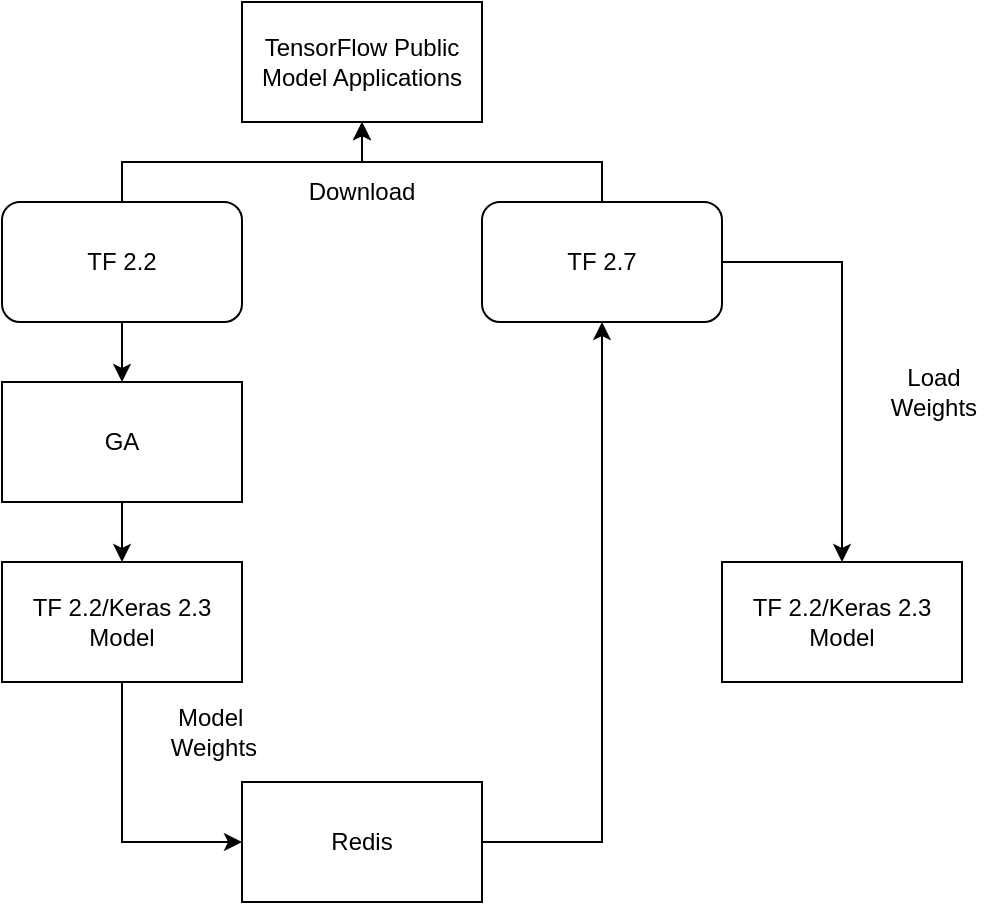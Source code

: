 <mxfile version="17.2.0" type="github">
  <diagram id="6_ktW8j1tNqKv3w79igl" name="Page-1">
    <mxGraphModel dx="690" dy="606" grid="1" gridSize="10" guides="1" tooltips="1" connect="1" arrows="1" fold="1" page="1" pageScale="1" pageWidth="827" pageHeight="1169" math="0" shadow="0">
      <root>
        <mxCell id="0" />
        <mxCell id="1" parent="0" />
        <mxCell id="9nWUdpXoiX7ommuwFst7-1" value="TensorFlow Public Model Applications" style="rounded=0;whiteSpace=wrap;html=1;" vertex="1" parent="1">
          <mxGeometry x="294" y="60" width="120" height="60" as="geometry" />
        </mxCell>
        <mxCell id="9nWUdpXoiX7ommuwFst7-5" style="edgeStyle=orthogonalEdgeStyle;rounded=0;orthogonalLoop=1;jettySize=auto;html=1;exitX=0.5;exitY=0;exitDx=0;exitDy=0;entryX=0.5;entryY=1;entryDx=0;entryDy=0;" edge="1" parent="1" source="9nWUdpXoiX7ommuwFst7-3" target="9nWUdpXoiX7ommuwFst7-1">
          <mxGeometry relative="1" as="geometry" />
        </mxCell>
        <mxCell id="9nWUdpXoiX7ommuwFst7-9" style="edgeStyle=orthogonalEdgeStyle;rounded=0;orthogonalLoop=1;jettySize=auto;html=1;entryX=0.5;entryY=0;entryDx=0;entryDy=0;" edge="1" parent="1" source="9nWUdpXoiX7ommuwFst7-3" target="9nWUdpXoiX7ommuwFst7-8">
          <mxGeometry relative="1" as="geometry" />
        </mxCell>
        <mxCell id="9nWUdpXoiX7ommuwFst7-3" value="TF 2.2" style="rounded=1;whiteSpace=wrap;html=1;" vertex="1" parent="1">
          <mxGeometry x="174" y="160" width="120" height="60" as="geometry" />
        </mxCell>
        <mxCell id="9nWUdpXoiX7ommuwFst7-6" style="edgeStyle=orthogonalEdgeStyle;rounded=0;orthogonalLoop=1;jettySize=auto;html=1;exitX=0.5;exitY=0;exitDx=0;exitDy=0;entryX=0.5;entryY=1;entryDx=0;entryDy=0;" edge="1" parent="1" source="9nWUdpXoiX7ommuwFst7-4" target="9nWUdpXoiX7ommuwFst7-1">
          <mxGeometry relative="1" as="geometry" />
        </mxCell>
        <mxCell id="9nWUdpXoiX7ommuwFst7-22" style="edgeStyle=orthogonalEdgeStyle;rounded=0;orthogonalLoop=1;jettySize=auto;html=1;" edge="1" parent="1" source="9nWUdpXoiX7ommuwFst7-4" target="9nWUdpXoiX7ommuwFst7-21">
          <mxGeometry relative="1" as="geometry">
            <Array as="points">
              <mxPoint x="594" y="190" />
            </Array>
          </mxGeometry>
        </mxCell>
        <mxCell id="9nWUdpXoiX7ommuwFst7-4" value="TF 2.7" style="rounded=1;whiteSpace=wrap;html=1;" vertex="1" parent="1">
          <mxGeometry x="414" y="160" width="120" height="60" as="geometry" />
        </mxCell>
        <mxCell id="9nWUdpXoiX7ommuwFst7-7" value="Download" style="text;html=1;strokeColor=none;fillColor=none;align=center;verticalAlign=middle;whiteSpace=wrap;rounded=0;" vertex="1" parent="1">
          <mxGeometry x="324" y="140" width="60" height="30" as="geometry" />
        </mxCell>
        <mxCell id="9nWUdpXoiX7ommuwFst7-13" value="" style="edgeStyle=orthogonalEdgeStyle;rounded=0;orthogonalLoop=1;jettySize=auto;html=1;" edge="1" parent="1" source="9nWUdpXoiX7ommuwFst7-8" target="9nWUdpXoiX7ommuwFst7-12">
          <mxGeometry relative="1" as="geometry" />
        </mxCell>
        <mxCell id="9nWUdpXoiX7ommuwFst7-8" value="GA" style="rounded=0;whiteSpace=wrap;html=1;" vertex="1" parent="1">
          <mxGeometry x="174" y="250" width="120" height="60" as="geometry" />
        </mxCell>
        <mxCell id="9nWUdpXoiX7ommuwFst7-17" style="edgeStyle=orthogonalEdgeStyle;rounded=0;orthogonalLoop=1;jettySize=auto;html=1;entryX=0;entryY=0.5;entryDx=0;entryDy=0;" edge="1" parent="1" source="9nWUdpXoiX7ommuwFst7-12" target="9nWUdpXoiX7ommuwFst7-16">
          <mxGeometry relative="1" as="geometry" />
        </mxCell>
        <mxCell id="9nWUdpXoiX7ommuwFst7-12" value="TF 2.2/Keras 2.3 Model" style="rounded=0;whiteSpace=wrap;html=1;" vertex="1" parent="1">
          <mxGeometry x="174" y="340" width="120" height="60" as="geometry" />
        </mxCell>
        <mxCell id="9nWUdpXoiX7ommuwFst7-19" style="edgeStyle=orthogonalEdgeStyle;rounded=0;orthogonalLoop=1;jettySize=auto;html=1;entryX=0.5;entryY=1;entryDx=0;entryDy=0;" edge="1" parent="1" source="9nWUdpXoiX7ommuwFst7-16" target="9nWUdpXoiX7ommuwFst7-4">
          <mxGeometry relative="1" as="geometry">
            <Array as="points">
              <mxPoint x="474" y="480" />
            </Array>
          </mxGeometry>
        </mxCell>
        <mxCell id="9nWUdpXoiX7ommuwFst7-16" value="Redis" style="rounded=0;whiteSpace=wrap;html=1;" vertex="1" parent="1">
          <mxGeometry x="294" y="450" width="120" height="60" as="geometry" />
        </mxCell>
        <mxCell id="9nWUdpXoiX7ommuwFst7-18" value="Model&amp;nbsp;&lt;br&gt;Weights" style="text;html=1;strokeColor=none;fillColor=none;align=center;verticalAlign=middle;whiteSpace=wrap;rounded=0;" vertex="1" parent="1">
          <mxGeometry x="250" y="410" width="60" height="30" as="geometry" />
        </mxCell>
        <mxCell id="9nWUdpXoiX7ommuwFst7-21" value="TF 2.2/Keras 2.3 Model" style="rounded=0;whiteSpace=wrap;html=1;" vertex="1" parent="1">
          <mxGeometry x="534" y="340" width="120" height="60" as="geometry" />
        </mxCell>
        <mxCell id="9nWUdpXoiX7ommuwFst7-23" value="Load&lt;br&gt;Weights" style="text;html=1;strokeColor=none;fillColor=none;align=center;verticalAlign=middle;whiteSpace=wrap;rounded=0;" vertex="1" parent="1">
          <mxGeometry x="610" y="240" width="60" height="30" as="geometry" />
        </mxCell>
      </root>
    </mxGraphModel>
  </diagram>
</mxfile>
